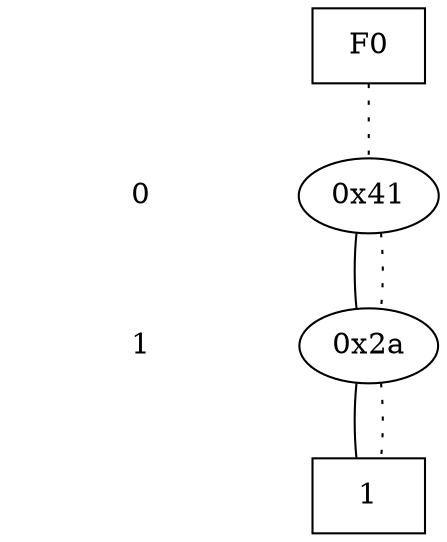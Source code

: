 digraph "DD" {
size = "7.5,10"
center = true;
edge [dir = none];
{ node [shape = plaintext];
  edge [style = invis];
  "CONST NODES" [style = invis];
" 0 " -> " 1 " -> "CONST NODES"; 
}
{ rank = same; node [shape = box]; edge [style = invis];
"F0"; }
{ rank = same; " 0 ";
"0x41";
}
{ rank = same; " 1 ";
"0x2a";
}
{ rank = same; "CONST NODES";
{ node [shape = box]; "0x25";
}
}
"F0" -> "0x41" [style = dotted];
"0x41" -> "0x2a";
"0x41" -> "0x2a" [style = dotted];
"0x2a" -> "0x25";
"0x2a" -> "0x25" [style = dotted];
"0x25" [label = "1"];
}
